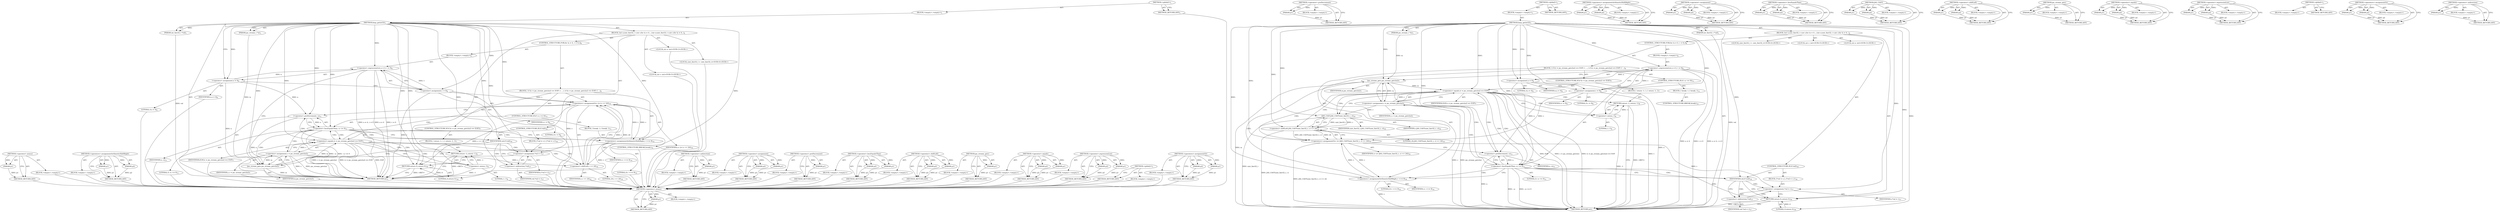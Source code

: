 digraph "&lt;operator&gt;.indirection" {
vulnerable_102 [label=<(METHOD,&lt;operator&gt;.minus)>];
vulnerable_103 [label=<(PARAM,p1)>];
vulnerable_104 [label=<(BLOCK,&lt;empty&gt;,&lt;empty&gt;)>];
vulnerable_105 [label=<(METHOD_RETURN,ANY)>];
vulnerable_125 [label=<(METHOD,&lt;operators&gt;.assignmentArithmeticShiftRight)>];
vulnerable_126 [label=<(PARAM,p1)>];
vulnerable_127 [label=<(PARAM,p2)>];
vulnerable_128 [label=<(BLOCK,&lt;empty&gt;,&lt;empty&gt;)>];
vulnerable_129 [label=<(METHOD_RETURN,ANY)>];
vulnerable_6 [label=<(METHOD,&lt;global&gt;)<SUB>1</SUB>>];
vulnerable_7 [label=<(BLOCK,&lt;empty&gt;,&lt;empty&gt;)<SUB>1</SUB>>];
vulnerable_8 [label=<(METHOD,bmp_getint32)<SUB>1</SUB>>];
vulnerable_9 [label=<(PARAM,jas_stream_t *in)<SUB>1</SUB>>];
vulnerable_10 [label=<(PARAM,int_fast32_t *val)<SUB>1</SUB>>];
vulnerable_11 [label=<(BLOCK,{
	int n;
	uint_fast32_t v;
	int c;
	for (n = 4...,{
	int n;
	uint_fast32_t v;
	int c;
	for (n = 4...)<SUB>2</SUB>>];
vulnerable_12 [label="<(LOCAL,int n: int)<SUB>3</SUB>>"];
vulnerable_13 [label="<(LOCAL,uint_fast32_t v: uint_fast32_t)<SUB>4</SUB>>"];
vulnerable_14 [label="<(LOCAL,int c: int)<SUB>5</SUB>>"];
vulnerable_15 [label=<(CONTROL_STRUCTURE,FOR,for (n = 4, v = 0;;))<SUB>6</SUB>>];
vulnerable_16 [label=<(BLOCK,&lt;empty&gt;,&lt;empty&gt;)<SUB>6</SUB>>];
vulnerable_17 [label=<(&lt;operator&gt;.expressionList,n = 4, v = 0)<SUB>6</SUB>>];
vulnerable_18 [label=<(&lt;operator&gt;.assignment,n = 4)<SUB>6</SUB>>];
vulnerable_19 [label=<(IDENTIFIER,n,n = 4)<SUB>6</SUB>>];
vulnerable_20 [label=<(LITERAL,4,n = 4)<SUB>6</SUB>>];
vulnerable_21 [label=<(&lt;operator&gt;.assignment,v = 0)<SUB>6</SUB>>];
vulnerable_22 [label=<(IDENTIFIER,v,v = 0)<SUB>6</SUB>>];
vulnerable_23 [label=<(LITERAL,0,v = 0)<SUB>6</SUB>>];
vulnerable_24 [label=<(BLOCK,{
 		if ((c = jas_stream_getc(in)) == EOF) {
 	...,{
 		if ((c = jas_stream_getc(in)) == EOF) {
 	...)<SUB>6</SUB>>];
vulnerable_25 [label=<(CONTROL_STRUCTURE,IF,if ((c = jas_stream_getc(in)) == EOF))<SUB>7</SUB>>];
vulnerable_26 [label=<(&lt;operator&gt;.equals,(c = jas_stream_getc(in)) == EOF)<SUB>7</SUB>>];
vulnerable_27 [label=<(&lt;operator&gt;.assignment,c = jas_stream_getc(in))<SUB>7</SUB>>];
vulnerable_28 [label=<(IDENTIFIER,c,c = jas_stream_getc(in))<SUB>7</SUB>>];
vulnerable_29 [label=<(jas_stream_getc,jas_stream_getc(in))<SUB>7</SUB>>];
vulnerable_30 [label=<(IDENTIFIER,in,jas_stream_getc(in))<SUB>7</SUB>>];
vulnerable_31 [label=<(IDENTIFIER,EOF,(c = jas_stream_getc(in)) == EOF)<SUB>7</SUB>>];
vulnerable_32 [label=<(BLOCK,{
 			return -1;
 		},{
 			return -1;
 		})<SUB>7</SUB>>];
vulnerable_33 [label=<(RETURN,return -1;,return -1;)<SUB>8</SUB>>];
vulnerable_34 [label=<(&lt;operator&gt;.minus,-1)<SUB>8</SUB>>];
vulnerable_35 [label=<(LITERAL,1,-1)<SUB>8</SUB>>];
vulnerable_36 [label=<(&lt;operators&gt;.assignmentOr,v |= (c &lt;&lt; 24))<SUB>10</SUB>>];
vulnerable_37 [label=<(IDENTIFIER,v,v |= (c &lt;&lt; 24))<SUB>10</SUB>>];
vulnerable_38 [label=<(&lt;operator&gt;.shiftLeft,c &lt;&lt; 24)<SUB>10</SUB>>];
vulnerable_39 [label=<(IDENTIFIER,c,c &lt;&lt; 24)<SUB>10</SUB>>];
vulnerable_40 [label=<(LITERAL,24,c &lt;&lt; 24)<SUB>10</SUB>>];
vulnerable_41 [label=<(CONTROL_STRUCTURE,IF,if (--n &lt;= 0))<SUB>11</SUB>>];
vulnerable_42 [label=<(&lt;operator&gt;.lessEqualsThan,--n &lt;= 0)<SUB>11</SUB>>];
vulnerable_43 [label=<(&lt;operator&gt;.preDecrement,--n)<SUB>11</SUB>>];
vulnerable_44 [label=<(IDENTIFIER,n,--n)<SUB>11</SUB>>];
vulnerable_45 [label=<(LITERAL,0,--n &lt;= 0)<SUB>11</SUB>>];
vulnerable_46 [label=<(BLOCK,{
 			break;
 		},{
 			break;
 		})<SUB>11</SUB>>];
vulnerable_47 [label=<(CONTROL_STRUCTURE,BREAK,break;)<SUB>12</SUB>>];
vulnerable_48 [label=<(&lt;operators&gt;.assignmentArithmeticShiftRight,v &gt;&gt;= 8)<SUB>14</SUB>>];
vulnerable_49 [label=<(IDENTIFIER,v,v &gt;&gt;= 8)<SUB>14</SUB>>];
vulnerable_50 [label=<(LITERAL,8,v &gt;&gt;= 8)<SUB>14</SUB>>];
vulnerable_51 [label=<(CONTROL_STRUCTURE,IF,if (val))<SUB>16</SUB>>];
vulnerable_52 [label=<(IDENTIFIER,val,if (val))<SUB>16</SUB>>];
vulnerable_53 [label=<(BLOCK,{
		*val = v;
	},{
		*val = v;
	})<SUB>16</SUB>>];
vulnerable_54 [label=<(&lt;operator&gt;.assignment,*val = v)<SUB>17</SUB>>];
vulnerable_55 [label=<(&lt;operator&gt;.indirection,*val)<SUB>17</SUB>>];
vulnerable_56 [label=<(IDENTIFIER,val,*val = v)<SUB>17</SUB>>];
vulnerable_57 [label=<(IDENTIFIER,v,*val = v)<SUB>17</SUB>>];
vulnerable_58 [label=<(RETURN,return 0;,return 0;)<SUB>19</SUB>>];
vulnerable_59 [label=<(LITERAL,0,return 0;)<SUB>19</SUB>>];
vulnerable_60 [label=<(METHOD_RETURN,int)<SUB>1</SUB>>];
vulnerable_62 [label=<(METHOD_RETURN,ANY)<SUB>1</SUB>>];
vulnerable_130 [label=<(METHOD,&lt;operator&gt;.indirection)>];
vulnerable_131 [label=<(PARAM,p1)>];
vulnerable_132 [label=<(BLOCK,&lt;empty&gt;,&lt;empty&gt;)>];
vulnerable_133 [label=<(METHOD_RETURN,ANY)>];
vulnerable_88 [label=<(METHOD,&lt;operator&gt;.assignment)>];
vulnerable_89 [label=<(PARAM,p1)>];
vulnerable_90 [label=<(PARAM,p2)>];
vulnerable_91 [label=<(BLOCK,&lt;empty&gt;,&lt;empty&gt;)>];
vulnerable_92 [label=<(METHOD_RETURN,ANY)>];
vulnerable_121 [label=<(METHOD,&lt;operator&gt;.preDecrement)>];
vulnerable_122 [label=<(PARAM,p1)>];
vulnerable_123 [label=<(BLOCK,&lt;empty&gt;,&lt;empty&gt;)>];
vulnerable_124 [label=<(METHOD_RETURN,ANY)>];
vulnerable_116 [label=<(METHOD,&lt;operator&gt;.lessEqualsThan)>];
vulnerable_117 [label=<(PARAM,p1)>];
vulnerable_118 [label=<(PARAM,p2)>];
vulnerable_119 [label=<(BLOCK,&lt;empty&gt;,&lt;empty&gt;)>];
vulnerable_120 [label=<(METHOD_RETURN,ANY)>];
vulnerable_111 [label=<(METHOD,&lt;operator&gt;.shiftLeft)>];
vulnerable_112 [label=<(PARAM,p1)>];
vulnerable_113 [label=<(PARAM,p2)>];
vulnerable_114 [label=<(BLOCK,&lt;empty&gt;,&lt;empty&gt;)>];
vulnerable_115 [label=<(METHOD_RETURN,ANY)>];
vulnerable_98 [label=<(METHOD,jas_stream_getc)>];
vulnerable_99 [label=<(PARAM,p1)>];
vulnerable_100 [label=<(BLOCK,&lt;empty&gt;,&lt;empty&gt;)>];
vulnerable_101 [label=<(METHOD_RETURN,ANY)>];
vulnerable_93 [label=<(METHOD,&lt;operator&gt;.equals)>];
vulnerable_94 [label=<(PARAM,p1)>];
vulnerable_95 [label=<(PARAM,p2)>];
vulnerable_96 [label=<(BLOCK,&lt;empty&gt;,&lt;empty&gt;)>];
vulnerable_97 [label=<(METHOD_RETURN,ANY)>];
vulnerable_83 [label=<(METHOD,&lt;operator&gt;.expressionList)>];
vulnerable_84 [label=<(PARAM,p1)>];
vulnerable_85 [label=<(PARAM,p2)>];
vulnerable_86 [label=<(BLOCK,&lt;empty&gt;,&lt;empty&gt;)>];
vulnerable_87 [label=<(METHOD_RETURN,ANY)>];
vulnerable_77 [label=<(METHOD,&lt;global&gt;)<SUB>1</SUB>>];
vulnerable_78 [label=<(BLOCK,&lt;empty&gt;,&lt;empty&gt;)>];
vulnerable_79 [label=<(METHOD_RETURN,ANY)>];
vulnerable_106 [label=<(METHOD,&lt;operators&gt;.assignmentOr)>];
vulnerable_107 [label=<(PARAM,p1)>];
vulnerable_108 [label=<(PARAM,p2)>];
vulnerable_109 [label=<(BLOCK,&lt;empty&gt;,&lt;empty&gt;)>];
vulnerable_110 [label=<(METHOD_RETURN,ANY)>];
fixed_104 [label=<(METHOD,&lt;operator&gt;.minus)>];
fixed_105 [label=<(PARAM,p1)>];
fixed_106 [label=<(BLOCK,&lt;empty&gt;,&lt;empty&gt;)>];
fixed_107 [label=<(METHOD_RETURN,ANY)>];
fixed_128 [label=<(METHOD,&lt;operator&gt;.preDecrement)>];
fixed_129 [label=<(PARAM,p1)>];
fixed_130 [label=<(BLOCK,&lt;empty&gt;,&lt;empty&gt;)>];
fixed_131 [label=<(METHOD_RETURN,ANY)>];
fixed_6 [label=<(METHOD,&lt;global&gt;)<SUB>1</SUB>>];
fixed_7 [label=<(BLOCK,&lt;empty&gt;,&lt;empty&gt;)<SUB>1</SUB>>];
fixed_8 [label=<(METHOD,bmp_getint32)<SUB>1</SUB>>];
fixed_9 [label=<(PARAM,jas_stream_t *in)<SUB>1</SUB>>];
fixed_10 [label=<(PARAM,int_fast32_t *val)<SUB>1</SUB>>];
fixed_11 [label=<(BLOCK,{
	int n;
	uint_fast32_t v;
	int c;
	for (n = 4...,{
	int n;
	uint_fast32_t v;
	int c;
	for (n = 4...)<SUB>2</SUB>>];
fixed_12 [label="<(LOCAL,int n: int)<SUB>3</SUB>>"];
fixed_13 [label="<(LOCAL,uint_fast32_t v: uint_fast32_t)<SUB>4</SUB>>"];
fixed_14 [label="<(LOCAL,int c: int)<SUB>5</SUB>>"];
fixed_15 [label=<(CONTROL_STRUCTURE,FOR,for (n = 4, v = 0;;))<SUB>6</SUB>>];
fixed_16 [label=<(BLOCK,&lt;empty&gt;,&lt;empty&gt;)<SUB>6</SUB>>];
fixed_17 [label=<(&lt;operator&gt;.expressionList,n = 4, v = 0)<SUB>6</SUB>>];
fixed_18 [label=<(&lt;operator&gt;.assignment,n = 4)<SUB>6</SUB>>];
fixed_19 [label=<(IDENTIFIER,n,n = 4)<SUB>6</SUB>>];
fixed_20 [label=<(LITERAL,4,n = 4)<SUB>6</SUB>>];
fixed_21 [label=<(&lt;operator&gt;.assignment,v = 0)<SUB>6</SUB>>];
fixed_22 [label=<(IDENTIFIER,v,v = 0)<SUB>6</SUB>>];
fixed_23 [label=<(LITERAL,0,v = 0)<SUB>6</SUB>>];
fixed_24 [label=<(BLOCK,{
 		if ((c = jas_stream_getc(in)) == EOF) {
 	...,{
 		if ((c = jas_stream_getc(in)) == EOF) {
 	...)<SUB>6</SUB>>];
fixed_25 [label=<(CONTROL_STRUCTURE,IF,if ((c = jas_stream_getc(in)) == EOF))<SUB>7</SUB>>];
fixed_26 [label=<(&lt;operator&gt;.equals,(c = jas_stream_getc(in)) == EOF)<SUB>7</SUB>>];
fixed_27 [label=<(&lt;operator&gt;.assignment,c = jas_stream_getc(in))<SUB>7</SUB>>];
fixed_28 [label=<(IDENTIFIER,c,c = jas_stream_getc(in))<SUB>7</SUB>>];
fixed_29 [label=<(jas_stream_getc,jas_stream_getc(in))<SUB>7</SUB>>];
fixed_30 [label=<(IDENTIFIER,in,jas_stream_getc(in))<SUB>7</SUB>>];
fixed_31 [label=<(IDENTIFIER,EOF,(c = jas_stream_getc(in)) == EOF)<SUB>7</SUB>>];
fixed_32 [label=<(BLOCK,{
 			return -1;
 		},{
 			return -1;
 		})<SUB>7</SUB>>];
fixed_33 [label=<(RETURN,return -1;,return -1;)<SUB>8</SUB>>];
fixed_34 [label=<(&lt;operator&gt;.minus,-1)<SUB>8</SUB>>];
fixed_35 [label=<(LITERAL,1,-1)<SUB>8</SUB>>];
fixed_36 [label=<(&lt;operators&gt;.assignmentOr,v |= (JAS_CAST(uint_fast32_t, c) &lt;&lt; 24))<SUB>10</SUB>>];
fixed_37 [label=<(IDENTIFIER,v,v |= (JAS_CAST(uint_fast32_t, c) &lt;&lt; 24))<SUB>10</SUB>>];
fixed_38 [label=<(&lt;operator&gt;.shiftLeft,JAS_CAST(uint_fast32_t, c) &lt;&lt; 24)<SUB>10</SUB>>];
fixed_39 [label=<(JAS_CAST,JAS_CAST(uint_fast32_t, c))<SUB>10</SUB>>];
fixed_40 [label=<(IDENTIFIER,uint_fast32_t,JAS_CAST(uint_fast32_t, c))<SUB>10</SUB>>];
fixed_41 [label=<(IDENTIFIER,c,JAS_CAST(uint_fast32_t, c))<SUB>10</SUB>>];
fixed_42 [label=<(LITERAL,24,JAS_CAST(uint_fast32_t, c) &lt;&lt; 24)<SUB>10</SUB>>];
fixed_43 [label=<(CONTROL_STRUCTURE,IF,if (--n &lt;= 0))<SUB>11</SUB>>];
fixed_44 [label=<(&lt;operator&gt;.lessEqualsThan,--n &lt;= 0)<SUB>11</SUB>>];
fixed_45 [label=<(&lt;operator&gt;.preDecrement,--n)<SUB>11</SUB>>];
fixed_46 [label=<(IDENTIFIER,n,--n)<SUB>11</SUB>>];
fixed_47 [label=<(LITERAL,0,--n &lt;= 0)<SUB>11</SUB>>];
fixed_48 [label=<(BLOCK,{
 			break;
 		},{
 			break;
 		})<SUB>11</SUB>>];
fixed_49 [label=<(CONTROL_STRUCTURE,BREAK,break;)<SUB>12</SUB>>];
fixed_50 [label=<(&lt;operators&gt;.assignmentArithmeticShiftRight,v &gt;&gt;= 8)<SUB>14</SUB>>];
fixed_51 [label=<(IDENTIFIER,v,v &gt;&gt;= 8)<SUB>14</SUB>>];
fixed_52 [label=<(LITERAL,8,v &gt;&gt;= 8)<SUB>14</SUB>>];
fixed_53 [label=<(CONTROL_STRUCTURE,IF,if (val))<SUB>16</SUB>>];
fixed_54 [label=<(IDENTIFIER,val,if (val))<SUB>16</SUB>>];
fixed_55 [label=<(BLOCK,{
		*val = v;
	},{
		*val = v;
	})<SUB>16</SUB>>];
fixed_56 [label=<(&lt;operator&gt;.assignment,*val = v)<SUB>17</SUB>>];
fixed_57 [label=<(&lt;operator&gt;.indirection,*val)<SUB>17</SUB>>];
fixed_58 [label=<(IDENTIFIER,val,*val = v)<SUB>17</SUB>>];
fixed_59 [label=<(IDENTIFIER,v,*val = v)<SUB>17</SUB>>];
fixed_60 [label=<(RETURN,return 0;,return 0;)<SUB>19</SUB>>];
fixed_61 [label=<(LITERAL,0,return 0;)<SUB>19</SUB>>];
fixed_62 [label=<(METHOD_RETURN,int)<SUB>1</SUB>>];
fixed_64 [label=<(METHOD_RETURN,ANY)<SUB>1</SUB>>];
fixed_132 [label=<(METHOD,&lt;operators&gt;.assignmentArithmeticShiftRight)>];
fixed_133 [label=<(PARAM,p1)>];
fixed_134 [label=<(PARAM,p2)>];
fixed_135 [label=<(BLOCK,&lt;empty&gt;,&lt;empty&gt;)>];
fixed_136 [label=<(METHOD_RETURN,ANY)>];
fixed_90 [label=<(METHOD,&lt;operator&gt;.assignment)>];
fixed_91 [label=<(PARAM,p1)>];
fixed_92 [label=<(PARAM,p2)>];
fixed_93 [label=<(BLOCK,&lt;empty&gt;,&lt;empty&gt;)>];
fixed_94 [label=<(METHOD_RETURN,ANY)>];
fixed_123 [label=<(METHOD,&lt;operator&gt;.lessEqualsThan)>];
fixed_124 [label=<(PARAM,p1)>];
fixed_125 [label=<(PARAM,p2)>];
fixed_126 [label=<(BLOCK,&lt;empty&gt;,&lt;empty&gt;)>];
fixed_127 [label=<(METHOD_RETURN,ANY)>];
fixed_118 [label=<(METHOD,JAS_CAST)>];
fixed_119 [label=<(PARAM,p1)>];
fixed_120 [label=<(PARAM,p2)>];
fixed_121 [label=<(BLOCK,&lt;empty&gt;,&lt;empty&gt;)>];
fixed_122 [label=<(METHOD_RETURN,ANY)>];
fixed_113 [label=<(METHOD,&lt;operator&gt;.shiftLeft)>];
fixed_114 [label=<(PARAM,p1)>];
fixed_115 [label=<(PARAM,p2)>];
fixed_116 [label=<(BLOCK,&lt;empty&gt;,&lt;empty&gt;)>];
fixed_117 [label=<(METHOD_RETURN,ANY)>];
fixed_100 [label=<(METHOD,jas_stream_getc)>];
fixed_101 [label=<(PARAM,p1)>];
fixed_102 [label=<(BLOCK,&lt;empty&gt;,&lt;empty&gt;)>];
fixed_103 [label=<(METHOD_RETURN,ANY)>];
fixed_95 [label=<(METHOD,&lt;operator&gt;.equals)>];
fixed_96 [label=<(PARAM,p1)>];
fixed_97 [label=<(PARAM,p2)>];
fixed_98 [label=<(BLOCK,&lt;empty&gt;,&lt;empty&gt;)>];
fixed_99 [label=<(METHOD_RETURN,ANY)>];
fixed_85 [label=<(METHOD,&lt;operator&gt;.expressionList)>];
fixed_86 [label=<(PARAM,p1)>];
fixed_87 [label=<(PARAM,p2)>];
fixed_88 [label=<(BLOCK,&lt;empty&gt;,&lt;empty&gt;)>];
fixed_89 [label=<(METHOD_RETURN,ANY)>];
fixed_79 [label=<(METHOD,&lt;global&gt;)<SUB>1</SUB>>];
fixed_80 [label=<(BLOCK,&lt;empty&gt;,&lt;empty&gt;)>];
fixed_81 [label=<(METHOD_RETURN,ANY)>];
fixed_108 [label=<(METHOD,&lt;operators&gt;.assignmentOr)>];
fixed_109 [label=<(PARAM,p1)>];
fixed_110 [label=<(PARAM,p2)>];
fixed_111 [label=<(BLOCK,&lt;empty&gt;,&lt;empty&gt;)>];
fixed_112 [label=<(METHOD_RETURN,ANY)>];
fixed_137 [label=<(METHOD,&lt;operator&gt;.indirection)>];
fixed_138 [label=<(PARAM,p1)>];
fixed_139 [label=<(BLOCK,&lt;empty&gt;,&lt;empty&gt;)>];
fixed_140 [label=<(METHOD_RETURN,ANY)>];
vulnerable_102 -> vulnerable_103  [key=0, label="AST: "];
vulnerable_102 -> vulnerable_103  [key=1, label="DDG: "];
vulnerable_102 -> vulnerable_104  [key=0, label="AST: "];
vulnerable_102 -> vulnerable_105  [key=0, label="AST: "];
vulnerable_102 -> vulnerable_105  [key=1, label="CFG: "];
vulnerable_103 -> vulnerable_105  [key=0, label="DDG: p1"];
vulnerable_104 -> fixed_104  [key=0];
vulnerable_105 -> fixed_104  [key=0];
vulnerable_125 -> vulnerable_126  [key=0, label="AST: "];
vulnerable_125 -> vulnerable_126  [key=1, label="DDG: "];
vulnerable_125 -> vulnerable_128  [key=0, label="AST: "];
vulnerable_125 -> vulnerable_127  [key=0, label="AST: "];
vulnerable_125 -> vulnerable_127  [key=1, label="DDG: "];
vulnerable_125 -> vulnerable_129  [key=0, label="AST: "];
vulnerable_125 -> vulnerable_129  [key=1, label="CFG: "];
vulnerable_126 -> vulnerable_129  [key=0, label="DDG: p1"];
vulnerable_127 -> vulnerable_129  [key=0, label="DDG: p2"];
vulnerable_128 -> fixed_104  [key=0];
vulnerable_129 -> fixed_104  [key=0];
vulnerable_6 -> vulnerable_7  [key=0, label="AST: "];
vulnerable_6 -> vulnerable_62  [key=0, label="AST: "];
vulnerable_6 -> vulnerable_62  [key=1, label="CFG: "];
vulnerable_7 -> vulnerable_8  [key=0, label="AST: "];
vulnerable_8 -> vulnerable_9  [key=0, label="AST: "];
vulnerable_8 -> vulnerable_9  [key=1, label="DDG: "];
vulnerable_8 -> vulnerable_10  [key=0, label="AST: "];
vulnerable_8 -> vulnerable_10  [key=1, label="DDG: "];
vulnerable_8 -> vulnerable_11  [key=0, label="AST: "];
vulnerable_8 -> vulnerable_60  [key=0, label="AST: "];
vulnerable_8 -> vulnerable_18  [key=0, label="CFG: "];
vulnerable_8 -> vulnerable_18  [key=1, label="DDG: "];
vulnerable_8 -> vulnerable_58  [key=0, label="DDG: "];
vulnerable_8 -> vulnerable_52  [key=0, label="DDG: "];
vulnerable_8 -> vulnerable_59  [key=0, label="DDG: "];
vulnerable_8 -> vulnerable_48  [key=0, label="DDG: "];
vulnerable_8 -> vulnerable_54  [key=0, label="DDG: "];
vulnerable_8 -> vulnerable_17  [key=0, label="DDG: "];
vulnerable_8 -> vulnerable_36  [key=0, label="DDG: "];
vulnerable_8 -> vulnerable_21  [key=0, label="DDG: "];
vulnerable_8 -> vulnerable_26  [key=0, label="DDG: "];
vulnerable_8 -> vulnerable_38  [key=0, label="DDG: "];
vulnerable_8 -> vulnerable_42  [key=0, label="DDG: "];
vulnerable_8 -> vulnerable_43  [key=0, label="DDG: "];
vulnerable_8 -> vulnerable_29  [key=0, label="DDG: "];
vulnerable_8 -> vulnerable_34  [key=0, label="DDG: "];
vulnerable_9 -> vulnerable_29  [key=0, label="DDG: in"];
vulnerable_10 -> vulnerable_60  [key=0, label="DDG: val"];
vulnerable_11 -> vulnerable_12  [key=0, label="AST: "];
vulnerable_11 -> vulnerable_13  [key=0, label="AST: "];
vulnerable_11 -> vulnerable_14  [key=0, label="AST: "];
vulnerable_11 -> vulnerable_15  [key=0, label="AST: "];
vulnerable_11 -> vulnerable_51  [key=0, label="AST: "];
vulnerable_11 -> vulnerable_58  [key=0, label="AST: "];
vulnerable_12 -> fixed_104  [key=0];
vulnerable_13 -> fixed_104  [key=0];
vulnerable_14 -> fixed_104  [key=0];
vulnerable_15 -> vulnerable_16  [key=0, label="AST: "];
vulnerable_15 -> vulnerable_24  [key=0, label="AST: "];
vulnerable_16 -> vulnerable_17  [key=0, label="AST: "];
vulnerable_17 -> vulnerable_18  [key=0, label="AST: "];
vulnerable_17 -> vulnerable_21  [key=0, label="AST: "];
vulnerable_17 -> vulnerable_29  [key=0, label="CFG: "];
vulnerable_17 -> vulnerable_60  [key=0, label="DDG: n = 4"];
vulnerable_17 -> vulnerable_60  [key=1, label="DDG: v = 0"];
vulnerable_17 -> vulnerable_60  [key=2, label="DDG: n = 4, v = 0"];
vulnerable_18 -> vulnerable_19  [key=0, label="AST: "];
vulnerable_18 -> vulnerable_20  [key=0, label="AST: "];
vulnerable_18 -> vulnerable_21  [key=0, label="CFG: "];
vulnerable_18 -> vulnerable_60  [key=0, label="DDG: n"];
vulnerable_18 -> vulnerable_17  [key=0, label="DDG: n"];
vulnerable_18 -> vulnerable_43  [key=0, label="DDG: n"];
vulnerable_19 -> fixed_104  [key=0];
vulnerable_20 -> fixed_104  [key=0];
vulnerable_21 -> vulnerable_22  [key=0, label="AST: "];
vulnerable_21 -> vulnerable_23  [key=0, label="AST: "];
vulnerable_21 -> vulnerable_17  [key=0, label="CFG: "];
vulnerable_21 -> vulnerable_17  [key=1, label="DDG: v"];
vulnerable_21 -> vulnerable_60  [key=0, label="DDG: v"];
vulnerable_21 -> vulnerable_36  [key=0, label="DDG: v"];
vulnerable_22 -> fixed_104  [key=0];
vulnerable_23 -> fixed_104  [key=0];
vulnerable_24 -> vulnerable_25  [key=0, label="AST: "];
vulnerable_24 -> vulnerable_36  [key=0, label="AST: "];
vulnerable_24 -> vulnerable_41  [key=0, label="AST: "];
vulnerable_24 -> vulnerable_48  [key=0, label="AST: "];
vulnerable_25 -> vulnerable_26  [key=0, label="AST: "];
vulnerable_25 -> vulnerable_32  [key=0, label="AST: "];
vulnerable_26 -> vulnerable_27  [key=0, label="AST: "];
vulnerable_26 -> vulnerable_31  [key=0, label="AST: "];
vulnerable_26 -> vulnerable_34  [key=0, label="CFG: "];
vulnerable_26 -> vulnerable_34  [key=1, label="CDG: "];
vulnerable_26 -> vulnerable_38  [key=0, label="CFG: "];
vulnerable_26 -> vulnerable_38  [key=1, label="CDG: "];
vulnerable_26 -> vulnerable_60  [key=0, label="DDG: c = jas_stream_getc(in)"];
vulnerable_26 -> vulnerable_60  [key=1, label="DDG: (c = jas_stream_getc(in)) == EOF"];
vulnerable_26 -> vulnerable_60  [key=2, label="DDG: EOF"];
vulnerable_26 -> vulnerable_33  [key=0, label="CDG: "];
vulnerable_26 -> vulnerable_42  [key=0, label="CDG: "];
vulnerable_26 -> vulnerable_36  [key=0, label="CDG: "];
vulnerable_26 -> vulnerable_43  [key=0, label="CDG: "];
vulnerable_27 -> vulnerable_28  [key=0, label="AST: "];
vulnerable_27 -> vulnerable_29  [key=0, label="AST: "];
vulnerable_27 -> vulnerable_26  [key=0, label="CFG: "];
vulnerable_27 -> vulnerable_26  [key=1, label="DDG: c"];
vulnerable_27 -> vulnerable_60  [key=0, label="DDG: c"];
vulnerable_27 -> vulnerable_60  [key=1, label="DDG: jas_stream_getc(in)"];
vulnerable_27 -> vulnerable_38  [key=0, label="DDG: c"];
vulnerable_28 -> fixed_104  [key=0];
vulnerable_29 -> vulnerable_30  [key=0, label="AST: "];
vulnerable_29 -> vulnerable_27  [key=0, label="CFG: "];
vulnerable_29 -> vulnerable_27  [key=1, label="DDG: in"];
vulnerable_29 -> vulnerable_60  [key=0, label="DDG: in"];
vulnerable_29 -> vulnerable_26  [key=0, label="DDG: in"];
vulnerable_30 -> fixed_104  [key=0];
vulnerable_31 -> fixed_104  [key=0];
vulnerable_32 -> vulnerable_33  [key=0, label="AST: "];
vulnerable_33 -> vulnerable_34  [key=0, label="AST: "];
vulnerable_33 -> vulnerable_60  [key=0, label="CFG: "];
vulnerable_33 -> vulnerable_60  [key=1, label="DDG: &lt;RET&gt;"];
vulnerable_34 -> vulnerable_35  [key=0, label="AST: "];
vulnerable_34 -> vulnerable_33  [key=0, label="CFG: "];
vulnerable_34 -> vulnerable_33  [key=1, label="DDG: -1"];
vulnerable_34 -> vulnerable_60  [key=0, label="DDG: -1"];
vulnerable_35 -> fixed_104  [key=0];
vulnerable_36 -> vulnerable_37  [key=0, label="AST: "];
vulnerable_36 -> vulnerable_38  [key=0, label="AST: "];
vulnerable_36 -> vulnerable_43  [key=0, label="CFG: "];
vulnerable_36 -> vulnerable_60  [key=0, label="DDG: c &lt;&lt; 24"];
vulnerable_36 -> vulnerable_54  [key=0, label="DDG: v"];
vulnerable_36 -> vulnerable_48  [key=0, label="DDG: v"];
vulnerable_37 -> fixed_104  [key=0];
vulnerable_38 -> vulnerable_39  [key=0, label="AST: "];
vulnerable_38 -> vulnerable_40  [key=0, label="AST: "];
vulnerable_38 -> vulnerable_36  [key=0, label="CFG: "];
vulnerable_38 -> vulnerable_36  [key=1, label="DDG: c"];
vulnerable_38 -> vulnerable_36  [key=2, label="DDG: 24"];
vulnerable_39 -> fixed_104  [key=0];
vulnerable_40 -> fixed_104  [key=0];
vulnerable_41 -> vulnerable_42  [key=0, label="AST: "];
vulnerable_41 -> vulnerable_46  [key=0, label="AST: "];
vulnerable_42 -> vulnerable_43  [key=0, label="AST: "];
vulnerable_42 -> vulnerable_45  [key=0, label="AST: "];
vulnerable_42 -> vulnerable_52  [key=0, label="CFG: "];
vulnerable_42 -> vulnerable_52  [key=1, label="CDG: "];
vulnerable_42 -> vulnerable_48  [key=0, label="CFG: "];
vulnerable_42 -> vulnerable_48  [key=1, label="CDG: "];
vulnerable_42 -> vulnerable_60  [key=0, label="DDG: --n"];
vulnerable_42 -> vulnerable_60  [key=1, label="DDG: --n &lt;= 0"];
vulnerable_42 -> vulnerable_58  [key=0, label="CDG: "];
vulnerable_42 -> vulnerable_26  [key=0, label="CDG: "];
vulnerable_42 -> vulnerable_27  [key=0, label="CDG: "];
vulnerable_42 -> vulnerable_29  [key=0, label="CDG: "];
vulnerable_43 -> vulnerable_44  [key=0, label="AST: "];
vulnerable_43 -> vulnerable_42  [key=0, label="CFG: "];
vulnerable_43 -> vulnerable_42  [key=1, label="DDG: n"];
vulnerable_43 -> vulnerable_60  [key=0, label="DDG: n"];
vulnerable_44 -> fixed_104  [key=0];
vulnerable_45 -> fixed_104  [key=0];
vulnerable_46 -> vulnerable_47  [key=0, label="AST: "];
vulnerable_47 -> fixed_104  [key=0];
vulnerable_48 -> vulnerable_49  [key=0, label="AST: "];
vulnerable_48 -> vulnerable_50  [key=0, label="AST: "];
vulnerable_48 -> vulnerable_29  [key=0, label="CFG: "];
vulnerable_48 -> vulnerable_60  [key=0, label="DDG: v"];
vulnerable_48 -> vulnerable_36  [key=0, label="DDG: v"];
vulnerable_49 -> fixed_104  [key=0];
vulnerable_50 -> fixed_104  [key=0];
vulnerable_51 -> vulnerable_52  [key=0, label="AST: "];
vulnerable_51 -> vulnerable_53  [key=0, label="AST: "];
vulnerable_52 -> vulnerable_55  [key=0, label="CFG: "];
vulnerable_52 -> vulnerable_55  [key=1, label="CDG: "];
vulnerable_52 -> vulnerable_58  [key=0, label="CFG: "];
vulnerable_52 -> vulnerable_54  [key=0, label="CDG: "];
vulnerable_53 -> vulnerable_54  [key=0, label="AST: "];
vulnerable_54 -> vulnerable_55  [key=0, label="AST: "];
vulnerable_54 -> vulnerable_57  [key=0, label="AST: "];
vulnerable_54 -> vulnerable_58  [key=0, label="CFG: "];
vulnerable_55 -> vulnerable_56  [key=0, label="AST: "];
vulnerable_55 -> vulnerable_54  [key=0, label="CFG: "];
vulnerable_56 -> fixed_104  [key=0];
vulnerable_57 -> fixed_104  [key=0];
vulnerable_58 -> vulnerable_59  [key=0, label="AST: "];
vulnerable_58 -> vulnerable_60  [key=0, label="CFG: "];
vulnerable_58 -> vulnerable_60  [key=1, label="DDG: &lt;RET&gt;"];
vulnerable_59 -> vulnerable_58  [key=0, label="DDG: 0"];
vulnerable_60 -> fixed_104  [key=0];
vulnerable_62 -> fixed_104  [key=0];
vulnerable_130 -> vulnerable_131  [key=0, label="AST: "];
vulnerable_130 -> vulnerable_131  [key=1, label="DDG: "];
vulnerable_130 -> vulnerable_132  [key=0, label="AST: "];
vulnerable_130 -> vulnerable_133  [key=0, label="AST: "];
vulnerable_130 -> vulnerable_133  [key=1, label="CFG: "];
vulnerable_131 -> vulnerable_133  [key=0, label="DDG: p1"];
vulnerable_132 -> fixed_104  [key=0];
vulnerable_133 -> fixed_104  [key=0];
vulnerable_88 -> vulnerable_89  [key=0, label="AST: "];
vulnerable_88 -> vulnerable_89  [key=1, label="DDG: "];
vulnerable_88 -> vulnerable_91  [key=0, label="AST: "];
vulnerable_88 -> vulnerable_90  [key=0, label="AST: "];
vulnerable_88 -> vulnerable_90  [key=1, label="DDG: "];
vulnerable_88 -> vulnerable_92  [key=0, label="AST: "];
vulnerable_88 -> vulnerable_92  [key=1, label="CFG: "];
vulnerable_89 -> vulnerable_92  [key=0, label="DDG: p1"];
vulnerable_90 -> vulnerable_92  [key=0, label="DDG: p2"];
vulnerable_91 -> fixed_104  [key=0];
vulnerable_92 -> fixed_104  [key=0];
vulnerable_121 -> vulnerable_122  [key=0, label="AST: "];
vulnerable_121 -> vulnerable_122  [key=1, label="DDG: "];
vulnerable_121 -> vulnerable_123  [key=0, label="AST: "];
vulnerable_121 -> vulnerable_124  [key=0, label="AST: "];
vulnerable_121 -> vulnerable_124  [key=1, label="CFG: "];
vulnerable_122 -> vulnerable_124  [key=0, label="DDG: p1"];
vulnerable_123 -> fixed_104  [key=0];
vulnerable_124 -> fixed_104  [key=0];
vulnerable_116 -> vulnerable_117  [key=0, label="AST: "];
vulnerable_116 -> vulnerable_117  [key=1, label="DDG: "];
vulnerable_116 -> vulnerable_119  [key=0, label="AST: "];
vulnerable_116 -> vulnerable_118  [key=0, label="AST: "];
vulnerable_116 -> vulnerable_118  [key=1, label="DDG: "];
vulnerable_116 -> vulnerable_120  [key=0, label="AST: "];
vulnerable_116 -> vulnerable_120  [key=1, label="CFG: "];
vulnerable_117 -> vulnerable_120  [key=0, label="DDG: p1"];
vulnerable_118 -> vulnerable_120  [key=0, label="DDG: p2"];
vulnerable_119 -> fixed_104  [key=0];
vulnerable_120 -> fixed_104  [key=0];
vulnerable_111 -> vulnerable_112  [key=0, label="AST: "];
vulnerable_111 -> vulnerable_112  [key=1, label="DDG: "];
vulnerable_111 -> vulnerable_114  [key=0, label="AST: "];
vulnerable_111 -> vulnerable_113  [key=0, label="AST: "];
vulnerable_111 -> vulnerable_113  [key=1, label="DDG: "];
vulnerable_111 -> vulnerable_115  [key=0, label="AST: "];
vulnerable_111 -> vulnerable_115  [key=1, label="CFG: "];
vulnerable_112 -> vulnerable_115  [key=0, label="DDG: p1"];
vulnerable_113 -> vulnerable_115  [key=0, label="DDG: p2"];
vulnerable_114 -> fixed_104  [key=0];
vulnerable_115 -> fixed_104  [key=0];
vulnerable_98 -> vulnerable_99  [key=0, label="AST: "];
vulnerable_98 -> vulnerable_99  [key=1, label="DDG: "];
vulnerable_98 -> vulnerable_100  [key=0, label="AST: "];
vulnerable_98 -> vulnerable_101  [key=0, label="AST: "];
vulnerable_98 -> vulnerable_101  [key=1, label="CFG: "];
vulnerable_99 -> vulnerable_101  [key=0, label="DDG: p1"];
vulnerable_100 -> fixed_104  [key=0];
vulnerable_101 -> fixed_104  [key=0];
vulnerable_93 -> vulnerable_94  [key=0, label="AST: "];
vulnerable_93 -> vulnerable_94  [key=1, label="DDG: "];
vulnerable_93 -> vulnerable_96  [key=0, label="AST: "];
vulnerable_93 -> vulnerable_95  [key=0, label="AST: "];
vulnerable_93 -> vulnerable_95  [key=1, label="DDG: "];
vulnerable_93 -> vulnerable_97  [key=0, label="AST: "];
vulnerable_93 -> vulnerable_97  [key=1, label="CFG: "];
vulnerable_94 -> vulnerable_97  [key=0, label="DDG: p1"];
vulnerable_95 -> vulnerable_97  [key=0, label="DDG: p2"];
vulnerable_96 -> fixed_104  [key=0];
vulnerable_97 -> fixed_104  [key=0];
vulnerable_83 -> vulnerable_84  [key=0, label="AST: "];
vulnerable_83 -> vulnerable_84  [key=1, label="DDG: "];
vulnerable_83 -> vulnerable_86  [key=0, label="AST: "];
vulnerable_83 -> vulnerable_85  [key=0, label="AST: "];
vulnerable_83 -> vulnerable_85  [key=1, label="DDG: "];
vulnerable_83 -> vulnerable_87  [key=0, label="AST: "];
vulnerable_83 -> vulnerable_87  [key=1, label="CFG: "];
vulnerable_84 -> vulnerable_87  [key=0, label="DDG: p1"];
vulnerable_85 -> vulnerable_87  [key=0, label="DDG: p2"];
vulnerable_86 -> fixed_104  [key=0];
vulnerable_87 -> fixed_104  [key=0];
vulnerable_77 -> vulnerable_78  [key=0, label="AST: "];
vulnerable_77 -> vulnerable_79  [key=0, label="AST: "];
vulnerable_77 -> vulnerable_79  [key=1, label="CFG: "];
vulnerable_78 -> fixed_104  [key=0];
vulnerable_79 -> fixed_104  [key=0];
vulnerable_106 -> vulnerable_107  [key=0, label="AST: "];
vulnerable_106 -> vulnerable_107  [key=1, label="DDG: "];
vulnerable_106 -> vulnerable_109  [key=0, label="AST: "];
vulnerable_106 -> vulnerable_108  [key=0, label="AST: "];
vulnerable_106 -> vulnerable_108  [key=1, label="DDG: "];
vulnerable_106 -> vulnerable_110  [key=0, label="AST: "];
vulnerable_106 -> vulnerable_110  [key=1, label="CFG: "];
vulnerable_107 -> vulnerable_110  [key=0, label="DDG: p1"];
vulnerable_108 -> vulnerable_110  [key=0, label="DDG: p2"];
vulnerable_109 -> fixed_104  [key=0];
vulnerable_110 -> fixed_104  [key=0];
fixed_104 -> fixed_105  [key=0, label="AST: "];
fixed_104 -> fixed_105  [key=1, label="DDG: "];
fixed_104 -> fixed_106  [key=0, label="AST: "];
fixed_104 -> fixed_107  [key=0, label="AST: "];
fixed_104 -> fixed_107  [key=1, label="CFG: "];
fixed_105 -> fixed_107  [key=0, label="DDG: p1"];
fixed_128 -> fixed_129  [key=0, label="AST: "];
fixed_128 -> fixed_129  [key=1, label="DDG: "];
fixed_128 -> fixed_130  [key=0, label="AST: "];
fixed_128 -> fixed_131  [key=0, label="AST: "];
fixed_128 -> fixed_131  [key=1, label="CFG: "];
fixed_129 -> fixed_131  [key=0, label="DDG: p1"];
fixed_6 -> fixed_7  [key=0, label="AST: "];
fixed_6 -> fixed_64  [key=0, label="AST: "];
fixed_6 -> fixed_64  [key=1, label="CFG: "];
fixed_7 -> fixed_8  [key=0, label="AST: "];
fixed_8 -> fixed_9  [key=0, label="AST: "];
fixed_8 -> fixed_9  [key=1, label="DDG: "];
fixed_8 -> fixed_10  [key=0, label="AST: "];
fixed_8 -> fixed_10  [key=1, label="DDG: "];
fixed_8 -> fixed_11  [key=0, label="AST: "];
fixed_8 -> fixed_62  [key=0, label="AST: "];
fixed_8 -> fixed_18  [key=0, label="CFG: "];
fixed_8 -> fixed_18  [key=1, label="DDG: "];
fixed_8 -> fixed_60  [key=0, label="DDG: "];
fixed_8 -> fixed_54  [key=0, label="DDG: "];
fixed_8 -> fixed_61  [key=0, label="DDG: "];
fixed_8 -> fixed_50  [key=0, label="DDG: "];
fixed_8 -> fixed_56  [key=0, label="DDG: "];
fixed_8 -> fixed_17  [key=0, label="DDG: "];
fixed_8 -> fixed_36  [key=0, label="DDG: "];
fixed_8 -> fixed_21  [key=0, label="DDG: "];
fixed_8 -> fixed_26  [key=0, label="DDG: "];
fixed_8 -> fixed_38  [key=0, label="DDG: "];
fixed_8 -> fixed_44  [key=0, label="DDG: "];
fixed_8 -> fixed_39  [key=0, label="DDG: "];
fixed_8 -> fixed_45  [key=0, label="DDG: "];
fixed_8 -> fixed_29  [key=0, label="DDG: "];
fixed_8 -> fixed_34  [key=0, label="DDG: "];
fixed_9 -> fixed_29  [key=0, label="DDG: in"];
fixed_10 -> fixed_62  [key=0, label="DDG: val"];
fixed_11 -> fixed_12  [key=0, label="AST: "];
fixed_11 -> fixed_13  [key=0, label="AST: "];
fixed_11 -> fixed_14  [key=0, label="AST: "];
fixed_11 -> fixed_15  [key=0, label="AST: "];
fixed_11 -> fixed_53  [key=0, label="AST: "];
fixed_11 -> fixed_60  [key=0, label="AST: "];
fixed_15 -> fixed_16  [key=0, label="AST: "];
fixed_15 -> fixed_24  [key=0, label="AST: "];
fixed_16 -> fixed_17  [key=0, label="AST: "];
fixed_17 -> fixed_18  [key=0, label="AST: "];
fixed_17 -> fixed_21  [key=0, label="AST: "];
fixed_17 -> fixed_29  [key=0, label="CFG: "];
fixed_17 -> fixed_62  [key=0, label="DDG: n = 4"];
fixed_17 -> fixed_62  [key=1, label="DDG: v = 0"];
fixed_17 -> fixed_62  [key=2, label="DDG: n = 4, v = 0"];
fixed_18 -> fixed_19  [key=0, label="AST: "];
fixed_18 -> fixed_20  [key=0, label="AST: "];
fixed_18 -> fixed_21  [key=0, label="CFG: "];
fixed_18 -> fixed_62  [key=0, label="DDG: n"];
fixed_18 -> fixed_17  [key=0, label="DDG: n"];
fixed_18 -> fixed_45  [key=0, label="DDG: n"];
fixed_21 -> fixed_22  [key=0, label="AST: "];
fixed_21 -> fixed_23  [key=0, label="AST: "];
fixed_21 -> fixed_17  [key=0, label="CFG: "];
fixed_21 -> fixed_17  [key=1, label="DDG: v"];
fixed_21 -> fixed_62  [key=0, label="DDG: v"];
fixed_21 -> fixed_36  [key=0, label="DDG: v"];
fixed_24 -> fixed_25  [key=0, label="AST: "];
fixed_24 -> fixed_36  [key=0, label="AST: "];
fixed_24 -> fixed_43  [key=0, label="AST: "];
fixed_24 -> fixed_50  [key=0, label="AST: "];
fixed_25 -> fixed_26  [key=0, label="AST: "];
fixed_25 -> fixed_32  [key=0, label="AST: "];
fixed_26 -> fixed_27  [key=0, label="AST: "];
fixed_26 -> fixed_31  [key=0, label="AST: "];
fixed_26 -> fixed_34  [key=0, label="CFG: "];
fixed_26 -> fixed_34  [key=1, label="CDG: "];
fixed_26 -> fixed_39  [key=0, label="CFG: "];
fixed_26 -> fixed_39  [key=1, label="CDG: "];
fixed_26 -> fixed_62  [key=0, label="DDG: c = jas_stream_getc(in)"];
fixed_26 -> fixed_62  [key=1, label="DDG: (c = jas_stream_getc(in)) == EOF"];
fixed_26 -> fixed_62  [key=2, label="DDG: EOF"];
fixed_26 -> fixed_33  [key=0, label="CDG: "];
fixed_26 -> fixed_36  [key=0, label="CDG: "];
fixed_26 -> fixed_38  [key=0, label="CDG: "];
fixed_26 -> fixed_45  [key=0, label="CDG: "];
fixed_26 -> fixed_44  [key=0, label="CDG: "];
fixed_27 -> fixed_28  [key=0, label="AST: "];
fixed_27 -> fixed_29  [key=0, label="AST: "];
fixed_27 -> fixed_26  [key=0, label="CFG: "];
fixed_27 -> fixed_26  [key=1, label="DDG: c"];
fixed_27 -> fixed_62  [key=0, label="DDG: c"];
fixed_27 -> fixed_62  [key=1, label="DDG: jas_stream_getc(in)"];
fixed_27 -> fixed_39  [key=0, label="DDG: c"];
fixed_29 -> fixed_30  [key=0, label="AST: "];
fixed_29 -> fixed_27  [key=0, label="CFG: "];
fixed_29 -> fixed_27  [key=1, label="DDG: in"];
fixed_29 -> fixed_62  [key=0, label="DDG: in"];
fixed_29 -> fixed_26  [key=0, label="DDG: in"];
fixed_32 -> fixed_33  [key=0, label="AST: "];
fixed_33 -> fixed_34  [key=0, label="AST: "];
fixed_33 -> fixed_62  [key=0, label="CFG: "];
fixed_33 -> fixed_62  [key=1, label="DDG: &lt;RET&gt;"];
fixed_34 -> fixed_35  [key=0, label="AST: "];
fixed_34 -> fixed_33  [key=0, label="CFG: "];
fixed_34 -> fixed_33  [key=1, label="DDG: -1"];
fixed_34 -> fixed_62  [key=0, label="DDG: -1"];
fixed_36 -> fixed_37  [key=0, label="AST: "];
fixed_36 -> fixed_38  [key=0, label="AST: "];
fixed_36 -> fixed_45  [key=0, label="CFG: "];
fixed_36 -> fixed_62  [key=0, label="DDG: JAS_CAST(uint_fast32_t, c) &lt;&lt; 24"];
fixed_36 -> fixed_56  [key=0, label="DDG: v"];
fixed_36 -> fixed_50  [key=0, label="DDG: v"];
fixed_38 -> fixed_39  [key=0, label="AST: "];
fixed_38 -> fixed_42  [key=0, label="AST: "];
fixed_38 -> fixed_36  [key=0, label="CFG: "];
fixed_38 -> fixed_36  [key=1, label="DDG: JAS_CAST(uint_fast32_t, c)"];
fixed_38 -> fixed_36  [key=2, label="DDG: 24"];
fixed_38 -> fixed_62  [key=0, label="DDG: JAS_CAST(uint_fast32_t, c)"];
fixed_39 -> fixed_40  [key=0, label="AST: "];
fixed_39 -> fixed_41  [key=0, label="AST: "];
fixed_39 -> fixed_38  [key=0, label="CFG: "];
fixed_39 -> fixed_38  [key=1, label="DDG: uint_fast32_t"];
fixed_39 -> fixed_38  [key=2, label="DDG: c"];
fixed_39 -> fixed_62  [key=0, label="DDG: uint_fast32_t"];
fixed_43 -> fixed_44  [key=0, label="AST: "];
fixed_43 -> fixed_48  [key=0, label="AST: "];
fixed_44 -> fixed_45  [key=0, label="AST: "];
fixed_44 -> fixed_47  [key=0, label="AST: "];
fixed_44 -> fixed_54  [key=0, label="CFG: "];
fixed_44 -> fixed_54  [key=1, label="CDG: "];
fixed_44 -> fixed_50  [key=0, label="CFG: "];
fixed_44 -> fixed_50  [key=1, label="CDG: "];
fixed_44 -> fixed_62  [key=0, label="DDG: --n"];
fixed_44 -> fixed_62  [key=1, label="DDG: --n &lt;= 0"];
fixed_44 -> fixed_60  [key=0, label="CDG: "];
fixed_44 -> fixed_26  [key=0, label="CDG: "];
fixed_44 -> fixed_27  [key=0, label="CDG: "];
fixed_44 -> fixed_29  [key=0, label="CDG: "];
fixed_45 -> fixed_46  [key=0, label="AST: "];
fixed_45 -> fixed_44  [key=0, label="CFG: "];
fixed_45 -> fixed_44  [key=1, label="DDG: n"];
fixed_45 -> fixed_62  [key=0, label="DDG: n"];
fixed_48 -> fixed_49  [key=0, label="AST: "];
fixed_50 -> fixed_51  [key=0, label="AST: "];
fixed_50 -> fixed_52  [key=0, label="AST: "];
fixed_50 -> fixed_29  [key=0, label="CFG: "];
fixed_50 -> fixed_62  [key=0, label="DDG: v"];
fixed_50 -> fixed_36  [key=0, label="DDG: v"];
fixed_53 -> fixed_54  [key=0, label="AST: "];
fixed_53 -> fixed_55  [key=0, label="AST: "];
fixed_54 -> fixed_57  [key=0, label="CFG: "];
fixed_54 -> fixed_57  [key=1, label="CDG: "];
fixed_54 -> fixed_60  [key=0, label="CFG: "];
fixed_54 -> fixed_56  [key=0, label="CDG: "];
fixed_55 -> fixed_56  [key=0, label="AST: "];
fixed_56 -> fixed_57  [key=0, label="AST: "];
fixed_56 -> fixed_59  [key=0, label="AST: "];
fixed_56 -> fixed_60  [key=0, label="CFG: "];
fixed_57 -> fixed_58  [key=0, label="AST: "];
fixed_57 -> fixed_56  [key=0, label="CFG: "];
fixed_60 -> fixed_61  [key=0, label="AST: "];
fixed_60 -> fixed_62  [key=0, label="CFG: "];
fixed_60 -> fixed_62  [key=1, label="DDG: &lt;RET&gt;"];
fixed_61 -> fixed_60  [key=0, label="DDG: 0"];
fixed_132 -> fixed_133  [key=0, label="AST: "];
fixed_132 -> fixed_133  [key=1, label="DDG: "];
fixed_132 -> fixed_135  [key=0, label="AST: "];
fixed_132 -> fixed_134  [key=0, label="AST: "];
fixed_132 -> fixed_134  [key=1, label="DDG: "];
fixed_132 -> fixed_136  [key=0, label="AST: "];
fixed_132 -> fixed_136  [key=1, label="CFG: "];
fixed_133 -> fixed_136  [key=0, label="DDG: p1"];
fixed_134 -> fixed_136  [key=0, label="DDG: p2"];
fixed_90 -> fixed_91  [key=0, label="AST: "];
fixed_90 -> fixed_91  [key=1, label="DDG: "];
fixed_90 -> fixed_93  [key=0, label="AST: "];
fixed_90 -> fixed_92  [key=0, label="AST: "];
fixed_90 -> fixed_92  [key=1, label="DDG: "];
fixed_90 -> fixed_94  [key=0, label="AST: "];
fixed_90 -> fixed_94  [key=1, label="CFG: "];
fixed_91 -> fixed_94  [key=0, label="DDG: p1"];
fixed_92 -> fixed_94  [key=0, label="DDG: p2"];
fixed_123 -> fixed_124  [key=0, label="AST: "];
fixed_123 -> fixed_124  [key=1, label="DDG: "];
fixed_123 -> fixed_126  [key=0, label="AST: "];
fixed_123 -> fixed_125  [key=0, label="AST: "];
fixed_123 -> fixed_125  [key=1, label="DDG: "];
fixed_123 -> fixed_127  [key=0, label="AST: "];
fixed_123 -> fixed_127  [key=1, label="CFG: "];
fixed_124 -> fixed_127  [key=0, label="DDG: p1"];
fixed_125 -> fixed_127  [key=0, label="DDG: p2"];
fixed_118 -> fixed_119  [key=0, label="AST: "];
fixed_118 -> fixed_119  [key=1, label="DDG: "];
fixed_118 -> fixed_121  [key=0, label="AST: "];
fixed_118 -> fixed_120  [key=0, label="AST: "];
fixed_118 -> fixed_120  [key=1, label="DDG: "];
fixed_118 -> fixed_122  [key=0, label="AST: "];
fixed_118 -> fixed_122  [key=1, label="CFG: "];
fixed_119 -> fixed_122  [key=0, label="DDG: p1"];
fixed_120 -> fixed_122  [key=0, label="DDG: p2"];
fixed_113 -> fixed_114  [key=0, label="AST: "];
fixed_113 -> fixed_114  [key=1, label="DDG: "];
fixed_113 -> fixed_116  [key=0, label="AST: "];
fixed_113 -> fixed_115  [key=0, label="AST: "];
fixed_113 -> fixed_115  [key=1, label="DDG: "];
fixed_113 -> fixed_117  [key=0, label="AST: "];
fixed_113 -> fixed_117  [key=1, label="CFG: "];
fixed_114 -> fixed_117  [key=0, label="DDG: p1"];
fixed_115 -> fixed_117  [key=0, label="DDG: p2"];
fixed_100 -> fixed_101  [key=0, label="AST: "];
fixed_100 -> fixed_101  [key=1, label="DDG: "];
fixed_100 -> fixed_102  [key=0, label="AST: "];
fixed_100 -> fixed_103  [key=0, label="AST: "];
fixed_100 -> fixed_103  [key=1, label="CFG: "];
fixed_101 -> fixed_103  [key=0, label="DDG: p1"];
fixed_95 -> fixed_96  [key=0, label="AST: "];
fixed_95 -> fixed_96  [key=1, label="DDG: "];
fixed_95 -> fixed_98  [key=0, label="AST: "];
fixed_95 -> fixed_97  [key=0, label="AST: "];
fixed_95 -> fixed_97  [key=1, label="DDG: "];
fixed_95 -> fixed_99  [key=0, label="AST: "];
fixed_95 -> fixed_99  [key=1, label="CFG: "];
fixed_96 -> fixed_99  [key=0, label="DDG: p1"];
fixed_97 -> fixed_99  [key=0, label="DDG: p2"];
fixed_85 -> fixed_86  [key=0, label="AST: "];
fixed_85 -> fixed_86  [key=1, label="DDG: "];
fixed_85 -> fixed_88  [key=0, label="AST: "];
fixed_85 -> fixed_87  [key=0, label="AST: "];
fixed_85 -> fixed_87  [key=1, label="DDG: "];
fixed_85 -> fixed_89  [key=0, label="AST: "];
fixed_85 -> fixed_89  [key=1, label="CFG: "];
fixed_86 -> fixed_89  [key=0, label="DDG: p1"];
fixed_87 -> fixed_89  [key=0, label="DDG: p2"];
fixed_79 -> fixed_80  [key=0, label="AST: "];
fixed_79 -> fixed_81  [key=0, label="AST: "];
fixed_79 -> fixed_81  [key=1, label="CFG: "];
fixed_108 -> fixed_109  [key=0, label="AST: "];
fixed_108 -> fixed_109  [key=1, label="DDG: "];
fixed_108 -> fixed_111  [key=0, label="AST: "];
fixed_108 -> fixed_110  [key=0, label="AST: "];
fixed_108 -> fixed_110  [key=1, label="DDG: "];
fixed_108 -> fixed_112  [key=0, label="AST: "];
fixed_108 -> fixed_112  [key=1, label="CFG: "];
fixed_109 -> fixed_112  [key=0, label="DDG: p1"];
fixed_110 -> fixed_112  [key=0, label="DDG: p2"];
fixed_137 -> fixed_138  [key=0, label="AST: "];
fixed_137 -> fixed_138  [key=1, label="DDG: "];
fixed_137 -> fixed_139  [key=0, label="AST: "];
fixed_137 -> fixed_140  [key=0, label="AST: "];
fixed_137 -> fixed_140  [key=1, label="CFG: "];
fixed_138 -> fixed_140  [key=0, label="DDG: p1"];
}
